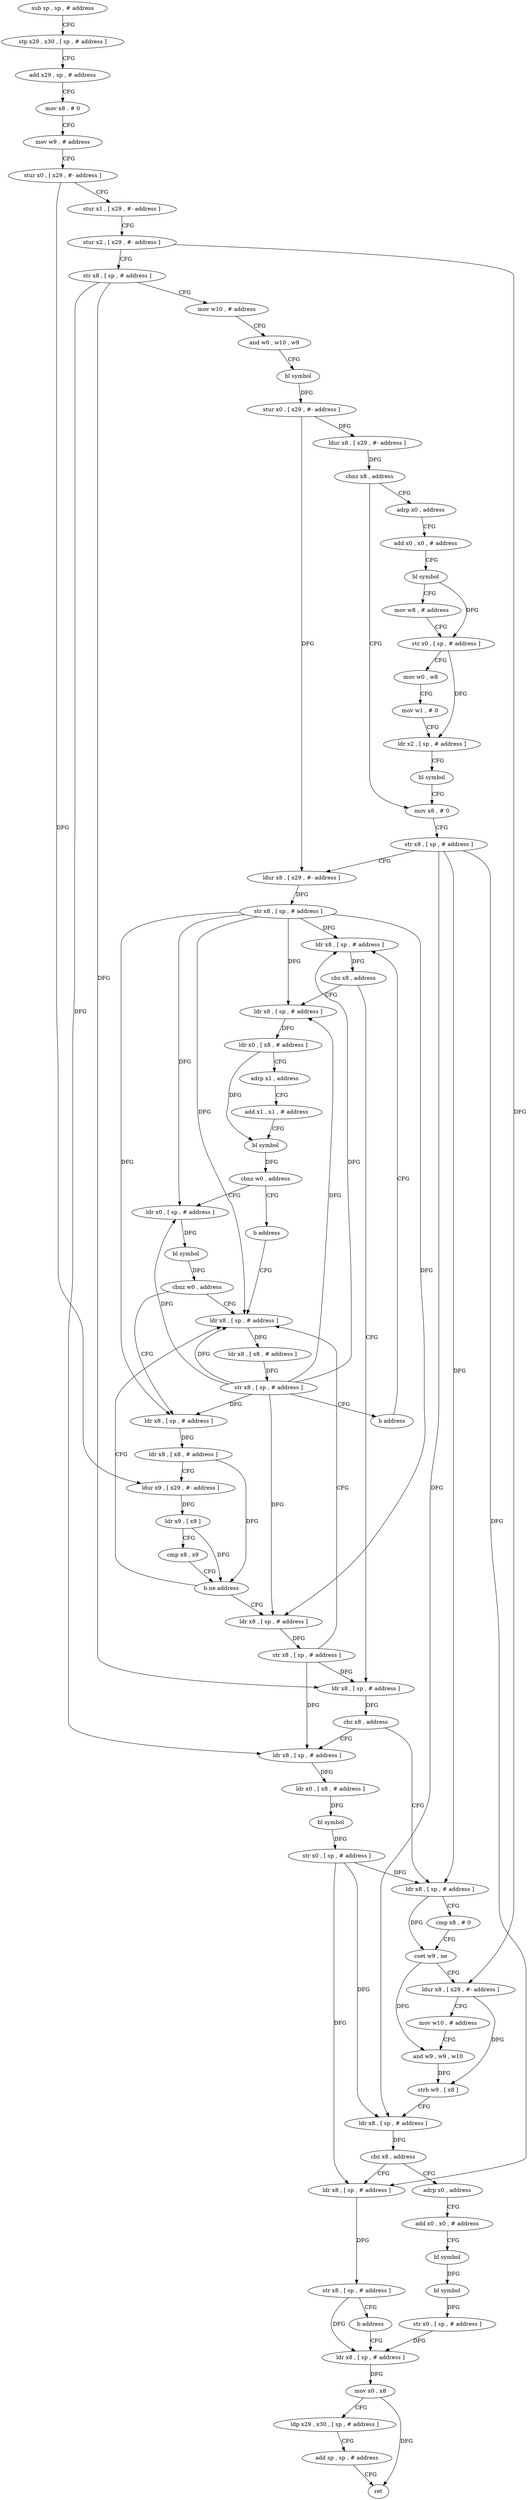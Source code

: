 digraph "func" {
"4264968" [label = "sub sp , sp , # address" ]
"4264972" [label = "stp x29 , x30 , [ sp , # address ]" ]
"4264976" [label = "add x29 , sp , # address" ]
"4264980" [label = "mov x8 , # 0" ]
"4264984" [label = "mov w9 , # address" ]
"4264988" [label = "stur x0 , [ x29 , #- address ]" ]
"4264992" [label = "stur x1 , [ x29 , #- address ]" ]
"4264996" [label = "stur x2 , [ x29 , #- address ]" ]
"4265000" [label = "str x8 , [ sp , # address ]" ]
"4265004" [label = "mov w10 , # address" ]
"4265008" [label = "and w0 , w10 , w9" ]
"4265012" [label = "bl symbol" ]
"4265016" [label = "stur x0 , [ x29 , #- address ]" ]
"4265020" [label = "ldur x8 , [ x29 , #- address ]" ]
"4265024" [label = "cbnz x8 , address" ]
"4265064" [label = "mov x8 , # 0" ]
"4265028" [label = "adrp x0 , address" ]
"4265068" [label = "str x8 , [ sp , # address ]" ]
"4265072" [label = "ldur x8 , [ x29 , #- address ]" ]
"4265076" [label = "str x8 , [ sp , # address ]" ]
"4265080" [label = "ldr x8 , [ sp , # address ]" ]
"4265032" [label = "add x0 , x0 , # address" ]
"4265036" [label = "bl symbol" ]
"4265040" [label = "mov w8 , # address" ]
"4265044" [label = "str x0 , [ sp , # address ]" ]
"4265048" [label = "mov w0 , w8" ]
"4265052" [label = "mov w1 , # 0" ]
"4265056" [label = "ldr x2 , [ sp , # address ]" ]
"4265060" [label = "bl symbol" ]
"4265176" [label = "ldr x8 , [ sp , # address ]" ]
"4265180" [label = "cbz x8 , address" ]
"4265200" [label = "ldr x8 , [ sp , # address ]" ]
"4265184" [label = "ldr x8 , [ sp , # address ]" ]
"4265088" [label = "ldr x8 , [ sp , # address ]" ]
"4265092" [label = "ldr x0 , [ x8 , # address ]" ]
"4265096" [label = "adrp x1 , address" ]
"4265100" [label = "add x1 , x1 , # address" ]
"4265104" [label = "bl symbol" ]
"4265108" [label = "cbnz w0 , address" ]
"4265116" [label = "ldr x0 , [ sp , # address ]" ]
"4265112" [label = "b address" ]
"4265204" [label = "cmp x8 , # 0" ]
"4265208" [label = "cset w9 , ne" ]
"4265212" [label = "ldur x8 , [ x29 , #- address ]" ]
"4265216" [label = "mov w10 , # address" ]
"4265220" [label = "and w9 , w9 , w10" ]
"4265224" [label = "strb w9 , [ x8 ]" ]
"4265228" [label = "ldr x8 , [ sp , # address ]" ]
"4265232" [label = "cbz x8 , address" ]
"4265248" [label = "adrp x0 , address" ]
"4265236" [label = "ldr x8 , [ sp , # address ]" ]
"4265188" [label = "ldr x0 , [ x8 , # address ]" ]
"4265192" [label = "bl symbol" ]
"4265196" [label = "str x0 , [ sp , # address ]" ]
"4265120" [label = "bl symbol" ]
"4265124" [label = "cbnz w0 , address" ]
"4265160" [label = "ldr x8 , [ sp , # address ]" ]
"4265128" [label = "ldr x8 , [ sp , # address ]" ]
"4265252" [label = "add x0 , x0 , # address" ]
"4265256" [label = "bl symbol" ]
"4265260" [label = "bl symbol" ]
"4265264" [label = "str x0 , [ sp , # address ]" ]
"4265268" [label = "ldr x8 , [ sp , # address ]" ]
"4265240" [label = "str x8 , [ sp , # address ]" ]
"4265244" [label = "b address" ]
"4265164" [label = "ldr x8 , [ x8 , # address ]" ]
"4265168" [label = "str x8 , [ sp , # address ]" ]
"4265172" [label = "b address" ]
"4265132" [label = "ldr x8 , [ x8 , # address ]" ]
"4265136" [label = "ldur x9 , [ x29 , #- address ]" ]
"4265140" [label = "ldr x9 , [ x9 ]" ]
"4265144" [label = "cmp x8 , x9" ]
"4265148" [label = "b.ne address" ]
"4265152" [label = "ldr x8 , [ sp , # address ]" ]
"4265272" [label = "mov x0 , x8" ]
"4265276" [label = "ldp x29 , x30 , [ sp , # address ]" ]
"4265280" [label = "add sp , sp , # address" ]
"4265284" [label = "ret" ]
"4265084" [label = "cbz x8 , address" ]
"4265156" [label = "str x8 , [ sp , # address ]" ]
"4264968" -> "4264972" [ label = "CFG" ]
"4264972" -> "4264976" [ label = "CFG" ]
"4264976" -> "4264980" [ label = "CFG" ]
"4264980" -> "4264984" [ label = "CFG" ]
"4264984" -> "4264988" [ label = "CFG" ]
"4264988" -> "4264992" [ label = "CFG" ]
"4264988" -> "4265136" [ label = "DFG" ]
"4264992" -> "4264996" [ label = "CFG" ]
"4264996" -> "4265000" [ label = "CFG" ]
"4264996" -> "4265212" [ label = "DFG" ]
"4265000" -> "4265004" [ label = "CFG" ]
"4265000" -> "4265176" [ label = "DFG" ]
"4265000" -> "4265184" [ label = "DFG" ]
"4265004" -> "4265008" [ label = "CFG" ]
"4265008" -> "4265012" [ label = "CFG" ]
"4265012" -> "4265016" [ label = "DFG" ]
"4265016" -> "4265020" [ label = "DFG" ]
"4265016" -> "4265072" [ label = "DFG" ]
"4265020" -> "4265024" [ label = "DFG" ]
"4265024" -> "4265064" [ label = "CFG" ]
"4265024" -> "4265028" [ label = "CFG" ]
"4265064" -> "4265068" [ label = "CFG" ]
"4265028" -> "4265032" [ label = "CFG" ]
"4265068" -> "4265072" [ label = "CFG" ]
"4265068" -> "4265200" [ label = "DFG" ]
"4265068" -> "4265228" [ label = "DFG" ]
"4265068" -> "4265236" [ label = "DFG" ]
"4265072" -> "4265076" [ label = "DFG" ]
"4265076" -> "4265080" [ label = "DFG" ]
"4265076" -> "4265088" [ label = "DFG" ]
"4265076" -> "4265116" [ label = "DFG" ]
"4265076" -> "4265160" [ label = "DFG" ]
"4265076" -> "4265128" [ label = "DFG" ]
"4265076" -> "4265152" [ label = "DFG" ]
"4265080" -> "4265084" [ label = "DFG" ]
"4265032" -> "4265036" [ label = "CFG" ]
"4265036" -> "4265040" [ label = "CFG" ]
"4265036" -> "4265044" [ label = "DFG" ]
"4265040" -> "4265044" [ label = "CFG" ]
"4265044" -> "4265048" [ label = "CFG" ]
"4265044" -> "4265056" [ label = "DFG" ]
"4265048" -> "4265052" [ label = "CFG" ]
"4265052" -> "4265056" [ label = "CFG" ]
"4265056" -> "4265060" [ label = "CFG" ]
"4265060" -> "4265064" [ label = "CFG" ]
"4265176" -> "4265180" [ label = "DFG" ]
"4265180" -> "4265200" [ label = "CFG" ]
"4265180" -> "4265184" [ label = "CFG" ]
"4265200" -> "4265204" [ label = "CFG" ]
"4265200" -> "4265208" [ label = "DFG" ]
"4265184" -> "4265188" [ label = "DFG" ]
"4265088" -> "4265092" [ label = "DFG" ]
"4265092" -> "4265096" [ label = "CFG" ]
"4265092" -> "4265104" [ label = "DFG" ]
"4265096" -> "4265100" [ label = "CFG" ]
"4265100" -> "4265104" [ label = "CFG" ]
"4265104" -> "4265108" [ label = "DFG" ]
"4265108" -> "4265116" [ label = "CFG" ]
"4265108" -> "4265112" [ label = "CFG" ]
"4265116" -> "4265120" [ label = "DFG" ]
"4265112" -> "4265160" [ label = "CFG" ]
"4265204" -> "4265208" [ label = "CFG" ]
"4265208" -> "4265212" [ label = "CFG" ]
"4265208" -> "4265220" [ label = "DFG" ]
"4265212" -> "4265216" [ label = "CFG" ]
"4265212" -> "4265224" [ label = "DFG" ]
"4265216" -> "4265220" [ label = "CFG" ]
"4265220" -> "4265224" [ label = "DFG" ]
"4265224" -> "4265228" [ label = "CFG" ]
"4265228" -> "4265232" [ label = "DFG" ]
"4265232" -> "4265248" [ label = "CFG" ]
"4265232" -> "4265236" [ label = "CFG" ]
"4265248" -> "4265252" [ label = "CFG" ]
"4265236" -> "4265240" [ label = "DFG" ]
"4265188" -> "4265192" [ label = "DFG" ]
"4265192" -> "4265196" [ label = "DFG" ]
"4265196" -> "4265200" [ label = "DFG" ]
"4265196" -> "4265228" [ label = "DFG" ]
"4265196" -> "4265236" [ label = "DFG" ]
"4265120" -> "4265124" [ label = "DFG" ]
"4265124" -> "4265160" [ label = "CFG" ]
"4265124" -> "4265128" [ label = "CFG" ]
"4265160" -> "4265164" [ label = "DFG" ]
"4265128" -> "4265132" [ label = "DFG" ]
"4265252" -> "4265256" [ label = "CFG" ]
"4265256" -> "4265260" [ label = "DFG" ]
"4265260" -> "4265264" [ label = "DFG" ]
"4265264" -> "4265268" [ label = "DFG" ]
"4265268" -> "4265272" [ label = "DFG" ]
"4265240" -> "4265244" [ label = "CFG" ]
"4265240" -> "4265268" [ label = "DFG" ]
"4265244" -> "4265268" [ label = "CFG" ]
"4265164" -> "4265168" [ label = "DFG" ]
"4265168" -> "4265172" [ label = "CFG" ]
"4265168" -> "4265080" [ label = "DFG" ]
"4265168" -> "4265088" [ label = "DFG" ]
"4265168" -> "4265116" [ label = "DFG" ]
"4265168" -> "4265160" [ label = "DFG" ]
"4265168" -> "4265128" [ label = "DFG" ]
"4265168" -> "4265152" [ label = "DFG" ]
"4265172" -> "4265080" [ label = "CFG" ]
"4265132" -> "4265136" [ label = "CFG" ]
"4265132" -> "4265148" [ label = "DFG" ]
"4265136" -> "4265140" [ label = "DFG" ]
"4265140" -> "4265144" [ label = "CFG" ]
"4265140" -> "4265148" [ label = "DFG" ]
"4265144" -> "4265148" [ label = "CFG" ]
"4265148" -> "4265160" [ label = "CFG" ]
"4265148" -> "4265152" [ label = "CFG" ]
"4265152" -> "4265156" [ label = "DFG" ]
"4265272" -> "4265276" [ label = "CFG" ]
"4265272" -> "4265284" [ label = "DFG" ]
"4265276" -> "4265280" [ label = "CFG" ]
"4265280" -> "4265284" [ label = "CFG" ]
"4265084" -> "4265176" [ label = "CFG" ]
"4265084" -> "4265088" [ label = "CFG" ]
"4265156" -> "4265160" [ label = "CFG" ]
"4265156" -> "4265176" [ label = "DFG" ]
"4265156" -> "4265184" [ label = "DFG" ]
}

